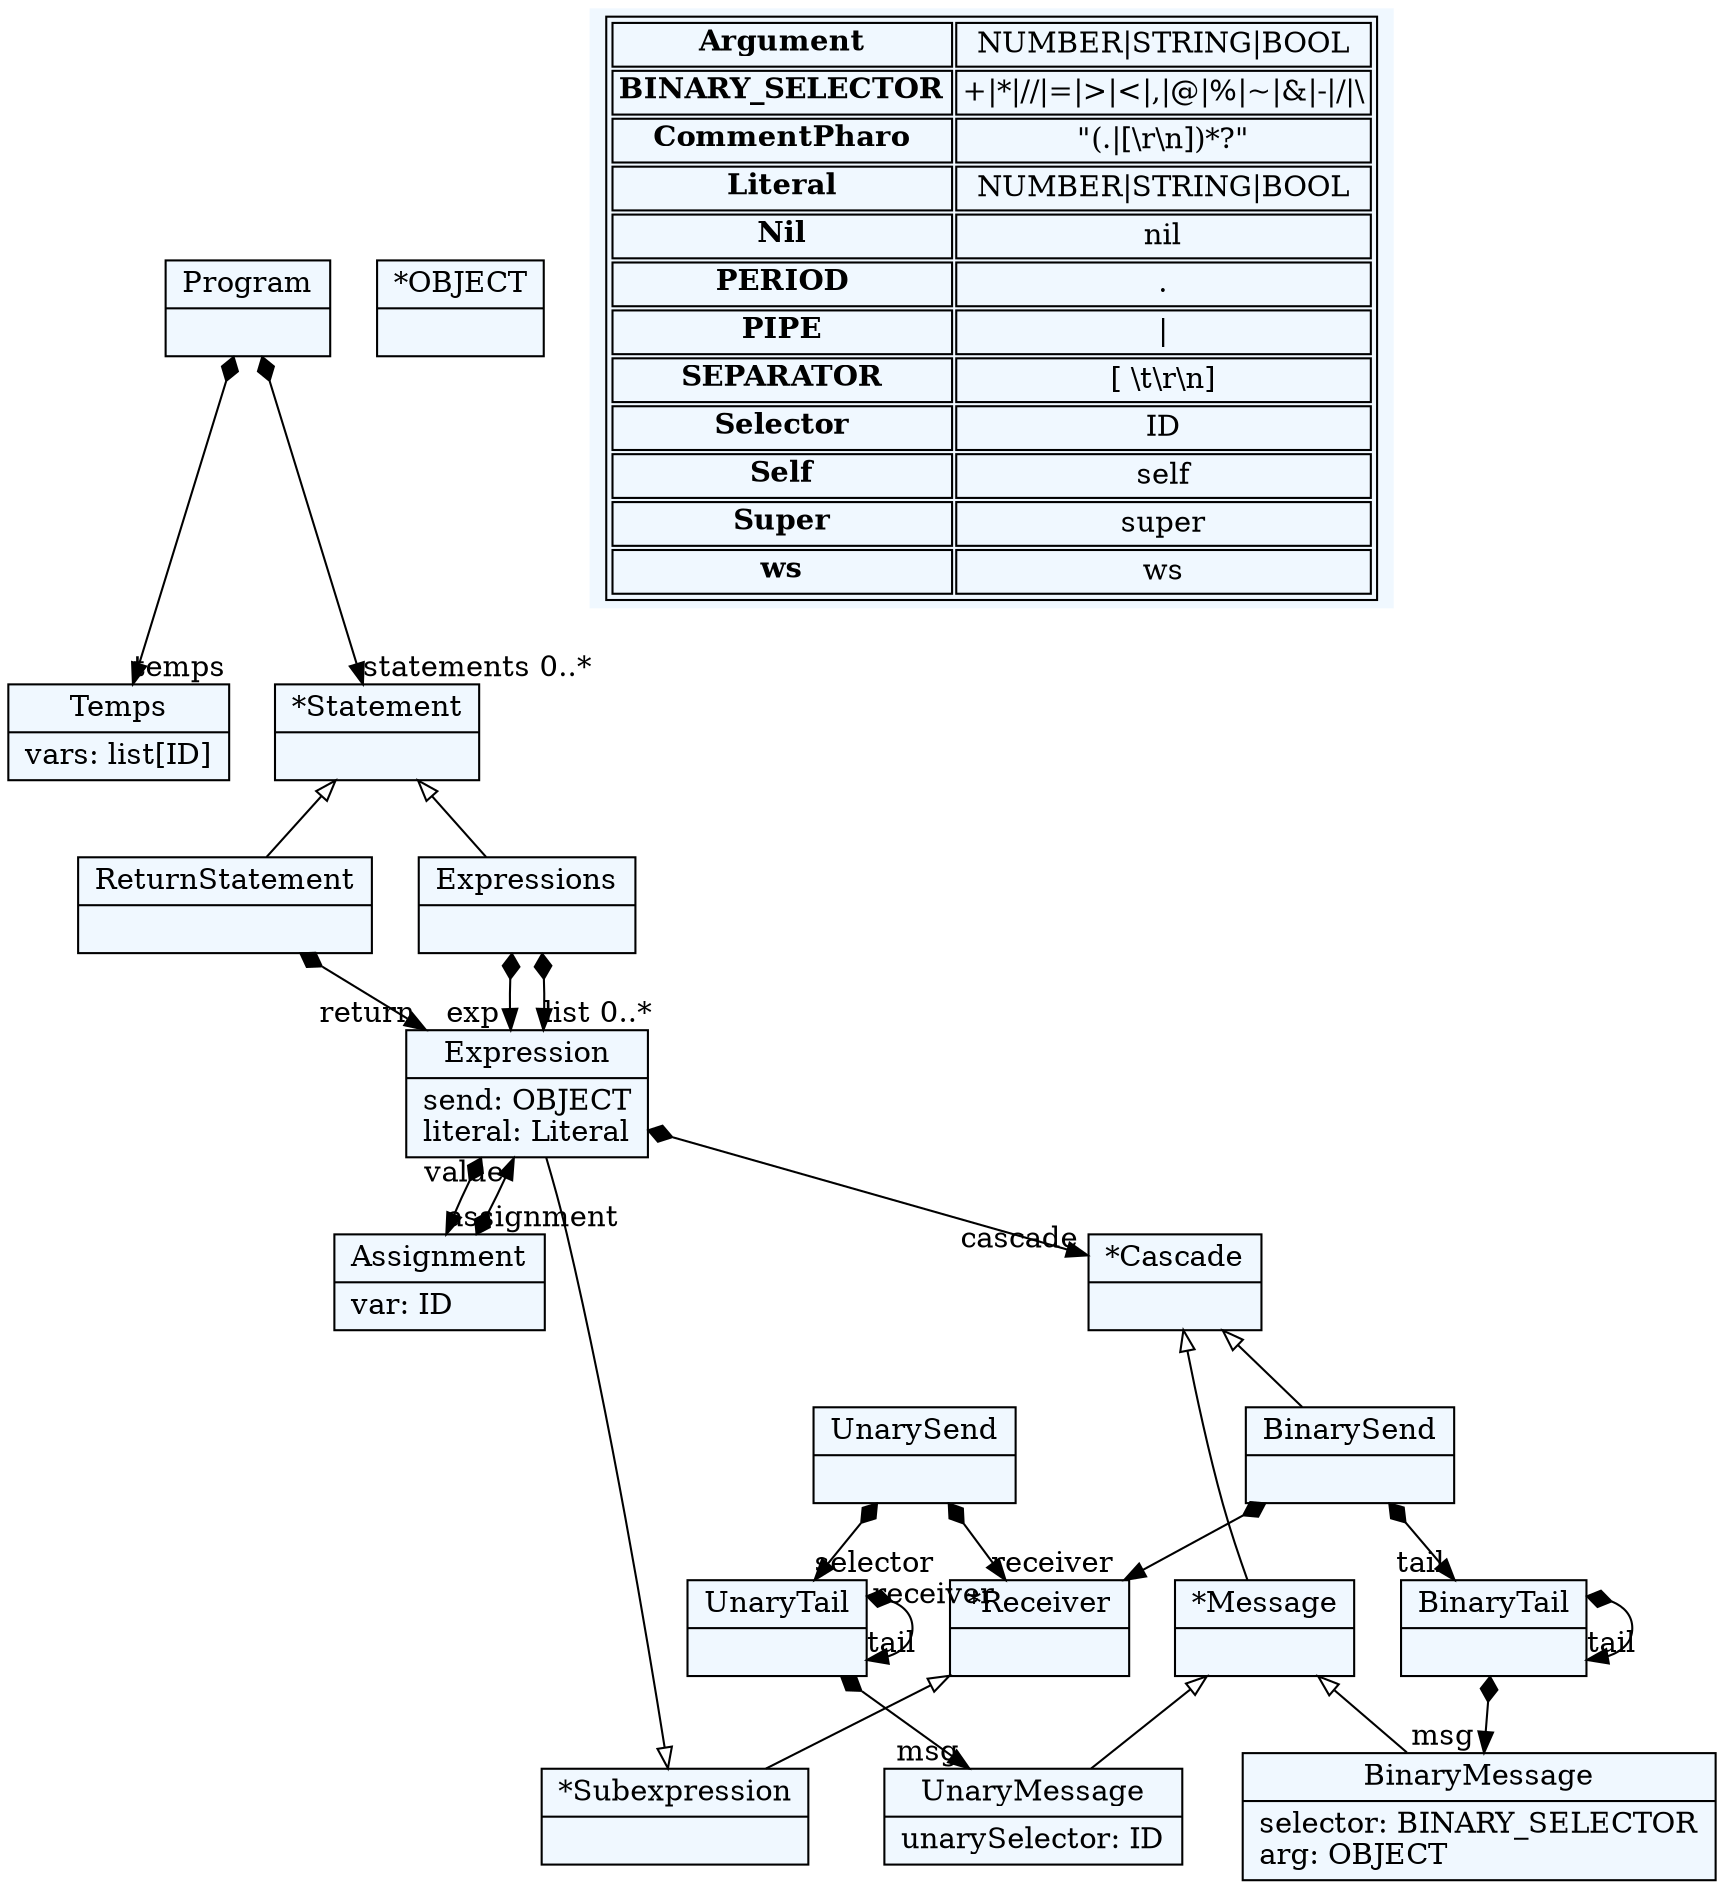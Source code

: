 
    digraph textX {
    fontname = "Bitstream Vera Sans"
    fontsize = 8
    node[
        shape=record,
        style=filled,
        fillcolor=aliceblue
    ]
    nodesep = 0.3
    edge[dir=black,arrowtail=empty]


2068335181336[ label="{Program|}"]

2068335198328[ label="{Temps|vars: list[ID]\l}"]

2068335179448[ label="{*Statement|}"]

2068335209656[ label="{ReturnStatement|}"]

2068335203048[ label="{Expressions|}"]

2068335217208[ label="{Expression|send: OBJECT\lliteral: Literal\l}"]

2068335206824[ label="{Assignment|var: ID\l}"]

2068335207768[ label="{*Cascade|}"]

2068335211544[ label="{*Message|}"]

2068335216264[ label="{BinarySend|}"]

2068335196440[ label="{UnarySend|}"]

2068335176616[ label="{UnaryTail|}"]

2068335219096[ label="{UnaryMessage|unarySelector: ID\l}"]

2068335222872[ label="{BinaryTail|}"]

2068335223816[ label="{BinaryMessage|selector: BINARY_SELECTOR\larg: OBJECT\l}"]

2068335229480[ label="{*Receiver|}"]

2068335221928[ label="{*Subexpression|}"]



2068335181336 -> 2068335198328[arrowtail=diamond, dir=both, headlabel="temps "]
2068335181336 -> 2068335179448[arrowtail=diamond, dir=both, headlabel="statements 0..*"]
2068335179448 -> 2068335209656 [dir=back]
2068335179448 -> 2068335203048 [dir=back]
2068335209656 -> 2068335217208[arrowtail=diamond, dir=both, headlabel="return "]
2068335203048 -> 2068335217208[arrowtail=diamond, dir=both, headlabel="exp "]
2068335203048 -> 2068335217208[arrowtail=diamond, dir=both, headlabel="list 0..*"]
2068335217208 -> 2068335206824[arrowtail=diamond, dir=both, headlabel="assignment "]
2068335217208 -> 2068335207768[arrowtail=diamond, dir=both, headlabel="cascade "]
2068335199272[ label="{*OBJECT|}"]

2068335206824 -> 2068335217208[arrowtail=diamond, dir=both, headlabel="value "]
2068335207768 -> 2068335216264 [dir=back]
2068335207768 -> 2068335211544 [dir=back]
2068335211544 -> 2068335219096 [dir=back]
2068335211544 -> 2068335223816 [dir=back]
2068335216264 -> 2068335229480[arrowtail=diamond, dir=both, headlabel="receiver "]
2068335216264 -> 2068335222872[arrowtail=diamond, dir=both, headlabel="tail "]
2068335196440 -> 2068335229480[arrowtail=diamond, dir=both, headlabel="receiver "]
2068335196440 -> 2068335176616[arrowtail=diamond, dir=both, headlabel="selector "]
2068335176616 -> 2068335219096[arrowtail=diamond, dir=both, headlabel="msg "]
2068335176616 -> 2068335176616[arrowtail=diamond, dir=both, headlabel="tail "]
2068335222872 -> 2068335223816[arrowtail=diamond, dir=both, headlabel="msg "]
2068335222872 -> 2068335222872[arrowtail=diamond, dir=both, headlabel="tail "]
2068335199272[ label="{*OBJECT|}"]

2068335229480 -> 2068335221928 [dir=back]
2068335221928 -> 2068335217208 [dir=back]
match_rules [ shape=plaintext, label=< <table>
	<tr>
		<td><b>Argument</b></td><td>NUMBER|STRING|BOOL</td>
	</tr>
	<tr>
		<td><b>BINARY_SELECTOR</b></td><td>+|*|//|=|&gt;|&lt;|,|@|%|~|&amp;|-|/|\\</td>
	</tr>
	<tr>
		<td><b>CommentPharo</b></td><td>&quot;(.|[\r\n])*?&quot;</td>
	</tr>
	<tr>
		<td><b>Literal</b></td><td>NUMBER|STRING|BOOL</td>
	</tr>
	<tr>
		<td><b>Nil</b></td><td>nil</td>
	</tr>
	<tr>
		<td><b>PERIOD</b></td><td>.</td>
	</tr>
	<tr>
		<td><b>PIPE</b></td><td>|</td>
	</tr>
	<tr>
		<td><b>SEPARATOR</b></td><td>[ \t\r\n]</td>
	</tr>
	<tr>
		<td><b>Selector</b></td><td>ID</td>
	</tr>
	<tr>
		<td><b>Self</b></td><td>self</td>
	</tr>
	<tr>
		<td><b>Super</b></td><td>super</td>
	</tr>
	<tr>
		<td><b>ws</b></td><td>ws</td>
	</tr>
</table> >]


}

